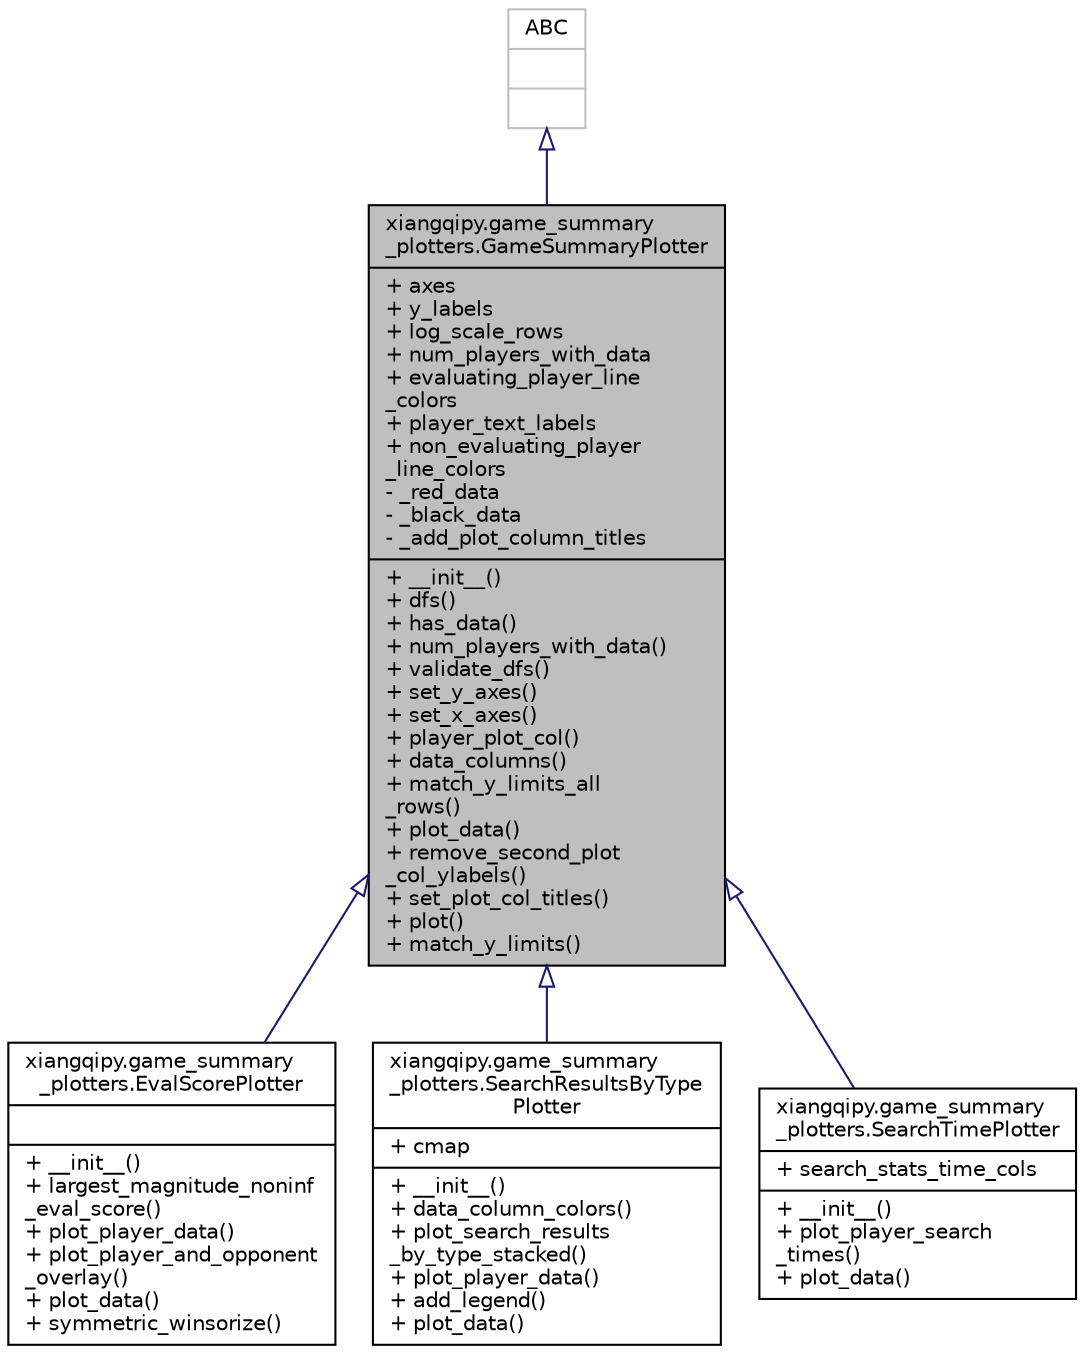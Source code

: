 digraph "xiangqipy.game_summary_plotters.GameSummaryPlotter"
{
 // LATEX_PDF_SIZE
  edge [fontname="Helvetica",fontsize="10",labelfontname="Helvetica",labelfontsize="10"];
  node [fontname="Helvetica",fontsize="10",shape=record];
  Node1 [label="{xiangqipy.game_summary\l_plotters.GameSummaryPlotter\n|+ axes\l+ y_labels\l+ log_scale_rows\l+ num_players_with_data\l+ evaluating_player_line\l_colors\l+ player_text_labels\l+ non_evaluating_player\l_line_colors\l- _red_data\l- _black_data\l- _add_plot_column_titles\l|+ __init__()\l+ dfs()\l+ has_data()\l+ num_players_with_data()\l+ validate_dfs()\l+ set_y_axes()\l+ set_x_axes()\l+ player_plot_col()\l+ data_columns()\l+ match_y_limits_all\l_rows()\l+ plot_data()\l+ remove_second_plot\l_col_ylabels()\l+ set_plot_col_titles()\l+ plot()\l+ match_y_limits()\l}",height=0.2,width=0.4,color="black", fillcolor="grey75", style="filled", fontcolor="black",tooltip="Abstract base class for plotting data stored in pandas dataframes (one df for each player) to a numpy..."];
  Node2 -> Node1 [dir="back",color="midnightblue",fontsize="10",style="solid",arrowtail="onormal",fontname="Helvetica"];
  Node2 [label="{ABC\n||}",height=0.2,width=0.4,color="grey75", fillcolor="white", style="filled",tooltip=" "];
  Node1 -> Node3 [dir="back",color="midnightblue",fontsize="10",style="solid",arrowtail="onormal",fontname="Helvetica"];
  Node3 [label="{xiangqipy.game_summary\l_plotters.EvalScorePlotter\n||+ __init__()\l+ largest_magnitude_noninf\l_eval_score()\l+ plot_player_data()\l+ plot_player_and_opponent\l_overlay()\l+ plot_data()\l+ symmetric_winsorize()\l}",height=0.2,width=0.4,color="black", fillcolor="white", style="filled",URL="$classxiangqipy_1_1game__summary__plotters_1_1EvalScorePlotter.html",tooltip="Implements GameSummaryPlotter, and plots evaluated score of each move of each Player using a Minimax ..."];
  Node1 -> Node4 [dir="back",color="midnightblue",fontsize="10",style="solid",arrowtail="onormal",fontname="Helvetica"];
  Node4 [label="{xiangqipy.game_summary\l_plotters.SearchResultsByType\lPlotter\n|+ cmap\l|+ __init__()\l+ data_column_colors()\l+ plot_search_results\l_by_type_stacked()\l+ plot_player_data()\l+ add_legend()\l+ plot_data()\l}",height=0.2,width=0.4,color="black", fillcolor="white", style="filled",URL="$classxiangqipy_1_1game__summary__plotters_1_1SearchResultsByTypePlotter.html",tooltip="Implements GameSummaryPlotter, and produces stacked plots of Minimax search result counts grouped by ..."];
  Node1 -> Node5 [dir="back",color="midnightblue",fontsize="10",style="solid",arrowtail="onormal",fontname="Helvetica"];
  Node5 [label="{xiangqipy.game_summary\l_plotters.SearchTimePlotter\n|+ search_stats_time_cols\l|+ __init__()\l+ plot_player_search\l_times()\l+ plot_data()\l}",height=0.2,width=0.4,color="black", fillcolor="white", style="filled",URL="$classxiangqipy_1_1game__summary__plotters_1_1SearchTimePlotter.html",tooltip="Implements GameSummaryPlotter, and produces plots showing time spent by core MinimaxMoveEvaluator(s) ..."];
}
